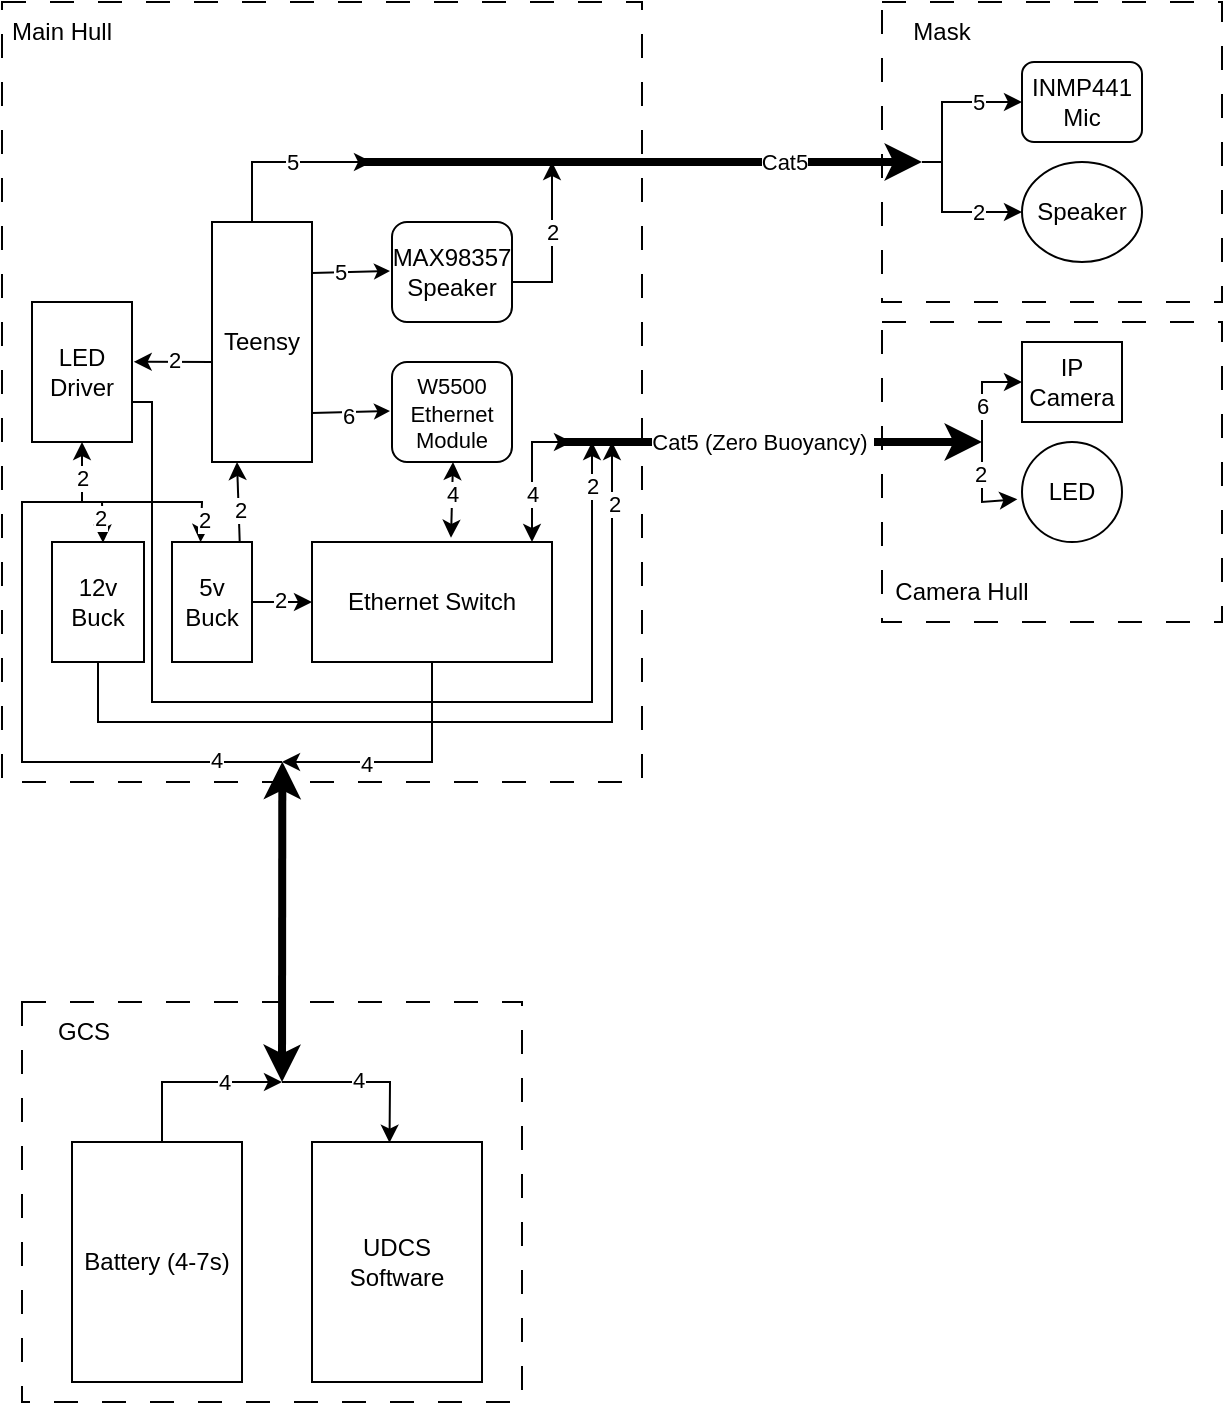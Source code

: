 <mxfile version="24.7.17">
  <diagram name="Page-1" id="_AnIcTP3ZrcZNLJjtSKb">
    <mxGraphModel dx="1147" dy="652" grid="1" gridSize="10" guides="1" tooltips="1" connect="1" arrows="1" fold="1" page="1" pageScale="1" pageWidth="827" pageHeight="1169" math="0" shadow="0">
      <root>
        <mxCell id="0" />
        <mxCell id="1" parent="0" />
        <mxCell id="0z9goWDs6d-16oreUgOW-78" value="" style="rounded=0;whiteSpace=wrap;html=1;fillColor=none;dashed=1;dashPattern=12 12;" vertex="1" parent="1">
          <mxGeometry x="210" y="240" width="320" height="390" as="geometry" />
        </mxCell>
        <mxCell id="0z9goWDs6d-16oreUgOW-1" value="Teensy" style="rounded=0;whiteSpace=wrap;html=1;" vertex="1" parent="1">
          <mxGeometry x="315" y="350" width="50" height="120" as="geometry" />
        </mxCell>
        <mxCell id="0z9goWDs6d-16oreUgOW-2" value="INMP441&lt;div&gt;Mic&lt;/div&gt;" style="rounded=1;whiteSpace=wrap;html=1;" vertex="1" parent="1">
          <mxGeometry x="720" y="270" width="60" height="40" as="geometry" />
        </mxCell>
        <mxCell id="0z9goWDs6d-16oreUgOW-3" value="MAX98357&lt;div&gt;Speaker&lt;/div&gt;" style="rounded=1;whiteSpace=wrap;html=1;" vertex="1" parent="1">
          <mxGeometry x="405" y="350" width="60" height="50" as="geometry" />
        </mxCell>
        <mxCell id="0z9goWDs6d-16oreUgOW-5" value="Ethernet Switch" style="rounded=0;whiteSpace=wrap;html=1;" vertex="1" parent="1">
          <mxGeometry x="365" y="510" width="120" height="60" as="geometry" />
        </mxCell>
        <mxCell id="0z9goWDs6d-16oreUgOW-7" value="&lt;font style=&quot;font-size: 11px;&quot;&gt;W5500&lt;/font&gt;&lt;div style=&quot;font-size: 11px;&quot;&gt;&lt;font style=&quot;font-size: 11px;&quot;&gt;Ethernet Module&lt;/font&gt;&lt;/div&gt;" style="rounded=1;whiteSpace=wrap;html=1;" vertex="1" parent="1">
          <mxGeometry x="405" y="420" width="60" height="50" as="geometry" />
        </mxCell>
        <mxCell id="0z9goWDs6d-16oreUgOW-17" value="" style="endArrow=classic;html=1;rounded=0;entryX=-0.011;entryY=0.161;entryDx=0;entryDy=0;exitX=0.995;exitY=0.087;exitDx=0;exitDy=0;exitPerimeter=0;entryPerimeter=0;endSize=5;startSize=3;strokeWidth=1;" edge="1" parent="1">
          <mxGeometry width="50" height="50" relative="1" as="geometry">
            <mxPoint x="365" y="375.5" as="sourcePoint" />
            <mxPoint x="404" y="374.5" as="targetPoint" />
            <Array as="points" />
          </mxGeometry>
        </mxCell>
        <mxCell id="0z9goWDs6d-16oreUgOW-35" value="5" style="edgeLabel;html=1;align=center;verticalAlign=middle;resizable=0;points=[];" vertex="1" connectable="0" parent="0z9goWDs6d-16oreUgOW-17">
          <mxGeometry x="-0.27" relative="1" as="geometry">
            <mxPoint as="offset" />
          </mxGeometry>
        </mxCell>
        <mxCell id="0z9goWDs6d-16oreUgOW-27" value="" style="endArrow=classic;html=1;rounded=0;entryX=-0.011;entryY=0.161;entryDx=0;entryDy=0;exitX=0.995;exitY=0.087;exitDx=0;exitDy=0;exitPerimeter=0;entryPerimeter=0;endSize=5;startSize=3;strokeWidth=1;" edge="1" parent="1">
          <mxGeometry width="50" height="50" relative="1" as="geometry">
            <mxPoint x="365" y="445.5" as="sourcePoint" />
            <mxPoint x="404" y="444.5" as="targetPoint" />
            <Array as="points" />
          </mxGeometry>
        </mxCell>
        <mxCell id="0z9goWDs6d-16oreUgOW-37" value="6" style="edgeLabel;html=1;align=center;verticalAlign=middle;resizable=0;points=[];" vertex="1" connectable="0" parent="0z9goWDs6d-16oreUgOW-27">
          <mxGeometry x="-0.112" y="-2" relative="1" as="geometry">
            <mxPoint as="offset" />
          </mxGeometry>
        </mxCell>
        <mxCell id="0z9goWDs6d-16oreUgOW-33" value="Speaker" style="ellipse;whiteSpace=wrap;html=1;" vertex="1" parent="1">
          <mxGeometry x="720" y="320" width="60" height="50" as="geometry" />
        </mxCell>
        <mxCell id="0z9goWDs6d-16oreUgOW-34" value="" style="endArrow=classic;html=1;rounded=0;strokeWidth=4;" edge="1" parent="1">
          <mxGeometry width="50" height="50" relative="1" as="geometry">
            <mxPoint x="390" y="320" as="sourcePoint" />
            <mxPoint x="670" y="320" as="targetPoint" />
          </mxGeometry>
        </mxCell>
        <mxCell id="0z9goWDs6d-16oreUgOW-38" value="Cat5" style="edgeLabel;html=1;align=center;verticalAlign=middle;resizable=0;points=[];" vertex="1" connectable="0" parent="0z9goWDs6d-16oreUgOW-34">
          <mxGeometry x="-0.038" y="1" relative="1" as="geometry">
            <mxPoint x="76" y="1" as="offset" />
          </mxGeometry>
        </mxCell>
        <mxCell id="0z9goWDs6d-16oreUgOW-39" value="" style="endArrow=classic;html=1;rounded=0;" edge="1" parent="1">
          <mxGeometry width="50" height="50" relative="1" as="geometry">
            <mxPoint x="335" y="350" as="sourcePoint" />
            <mxPoint x="395" y="320" as="targetPoint" />
            <Array as="points">
              <mxPoint x="335" y="320" />
            </Array>
          </mxGeometry>
        </mxCell>
        <mxCell id="0z9goWDs6d-16oreUgOW-40" value="5" style="edgeLabel;html=1;align=center;verticalAlign=middle;resizable=0;points=[];" vertex="1" connectable="0" parent="0z9goWDs6d-16oreUgOW-39">
          <mxGeometry x="0.098" relative="1" as="geometry">
            <mxPoint as="offset" />
          </mxGeometry>
        </mxCell>
        <mxCell id="0z9goWDs6d-16oreUgOW-41" value="" style="endArrow=classic;html=1;rounded=0;entryX=0;entryY=0.5;entryDx=0;entryDy=0;" edge="1" parent="1" target="0z9goWDs6d-16oreUgOW-2">
          <mxGeometry width="50" height="50" relative="1" as="geometry">
            <mxPoint x="670" y="320" as="sourcePoint" />
            <mxPoint x="720" y="270" as="targetPoint" />
            <Array as="points">
              <mxPoint x="680" y="320" />
              <mxPoint x="680" y="290" />
            </Array>
          </mxGeometry>
        </mxCell>
        <mxCell id="0z9goWDs6d-16oreUgOW-42" value="5" style="edgeLabel;html=1;align=center;verticalAlign=middle;resizable=0;points=[];" vertex="1" connectable="0" parent="0z9goWDs6d-16oreUgOW-41">
          <mxGeometry x="0.445" relative="1" as="geometry">
            <mxPoint as="offset" />
          </mxGeometry>
        </mxCell>
        <mxCell id="0z9goWDs6d-16oreUgOW-43" value="" style="endArrow=classic;html=1;rounded=0;" edge="1" parent="1">
          <mxGeometry width="50" height="50" relative="1" as="geometry">
            <mxPoint x="465" y="380" as="sourcePoint" />
            <mxPoint x="485" y="320" as="targetPoint" />
            <Array as="points">
              <mxPoint x="485" y="380" />
            </Array>
          </mxGeometry>
        </mxCell>
        <mxCell id="0z9goWDs6d-16oreUgOW-44" value="2" style="edgeLabel;html=1;align=center;verticalAlign=middle;resizable=0;points=[];" vertex="1" connectable="0" parent="0z9goWDs6d-16oreUgOW-43">
          <mxGeometry x="0.128" relative="1" as="geometry">
            <mxPoint as="offset" />
          </mxGeometry>
        </mxCell>
        <mxCell id="0z9goWDs6d-16oreUgOW-45" value="" style="endArrow=classic;html=1;rounded=0;entryX=0;entryY=0.5;entryDx=0;entryDy=0;" edge="1" parent="1" target="0z9goWDs6d-16oreUgOW-33">
          <mxGeometry width="50" height="50" relative="1" as="geometry">
            <mxPoint x="670" y="320" as="sourcePoint" />
            <mxPoint x="680" y="370" as="targetPoint" />
            <Array as="points">
              <mxPoint x="680" y="320" />
              <mxPoint x="680" y="345" />
            </Array>
          </mxGeometry>
        </mxCell>
        <mxCell id="0z9goWDs6d-16oreUgOW-46" value="2" style="edgeLabel;html=1;align=center;verticalAlign=middle;resizable=0;points=[];" vertex="1" connectable="0" parent="0z9goWDs6d-16oreUgOW-45">
          <mxGeometry x="0.408" relative="1" as="geometry">
            <mxPoint as="offset" />
          </mxGeometry>
        </mxCell>
        <mxCell id="0z9goWDs6d-16oreUgOW-47" value="" style="endArrow=classic;html=1;rounded=0;exitX=0.5;exitY=1;exitDx=0;exitDy=0;entryX=0.575;entryY=-0.035;entryDx=0;entryDy=0;entryPerimeter=0;startArrow=classic;startFill=1;" edge="1" parent="1">
          <mxGeometry width="50" height="50" relative="1" as="geometry">
            <mxPoint x="435.5" y="470" as="sourcePoint" />
            <mxPoint x="434.5" y="507.9" as="targetPoint" />
          </mxGeometry>
        </mxCell>
        <mxCell id="0z9goWDs6d-16oreUgOW-48" value="4" style="edgeLabel;html=1;align=center;verticalAlign=middle;resizable=0;points=[];rotation=0;" vertex="1" connectable="0" parent="0z9goWDs6d-16oreUgOW-47">
          <mxGeometry x="0.24" relative="1" as="geometry">
            <mxPoint y="-8" as="offset" />
          </mxGeometry>
        </mxCell>
        <mxCell id="0z9goWDs6d-16oreUgOW-49" value="&lt;div&gt;IP&lt;/div&gt;Camera" style="rounded=0;whiteSpace=wrap;html=1;" vertex="1" parent="1">
          <mxGeometry x="720" y="410" width="50" height="40" as="geometry" />
        </mxCell>
        <mxCell id="0z9goWDs6d-16oreUgOW-50" value="LED" style="ellipse;whiteSpace=wrap;html=1;aspect=fixed;" vertex="1" parent="1">
          <mxGeometry x="720" y="460" width="50" height="50" as="geometry" />
        </mxCell>
        <mxCell id="0z9goWDs6d-16oreUgOW-51" value="" style="endArrow=classic;html=1;rounded=0;strokeWidth=4;" edge="1" parent="1">
          <mxGeometry width="50" height="50" relative="1" as="geometry">
            <mxPoint x="490" y="460" as="sourcePoint" />
            <mxPoint x="700" y="460" as="targetPoint" />
          </mxGeometry>
        </mxCell>
        <mxCell id="0z9goWDs6d-16oreUgOW-52" value="Cat5 (Zero Buoyancy)&amp;nbsp;" style="edgeLabel;html=1;align=center;verticalAlign=middle;resizable=0;points=[];" vertex="1" connectable="0" parent="0z9goWDs6d-16oreUgOW-51">
          <mxGeometry x="-0.038" y="1" relative="1" as="geometry">
            <mxPoint x="-1" y="1" as="offset" />
          </mxGeometry>
        </mxCell>
        <mxCell id="0z9goWDs6d-16oreUgOW-54" value="" style="endArrow=classic;html=1;rounded=0;entryX=0;entryY=0.5;entryDx=0;entryDy=0;" edge="1" parent="1" target="0z9goWDs6d-16oreUgOW-49">
          <mxGeometry width="50" height="50" relative="1" as="geometry">
            <mxPoint x="700" y="460" as="sourcePoint" />
            <mxPoint x="719" y="427" as="targetPoint" />
            <Array as="points">
              <mxPoint x="700" y="430" />
            </Array>
          </mxGeometry>
        </mxCell>
        <mxCell id="0z9goWDs6d-16oreUgOW-55" value="6" style="edgeLabel;html=1;align=center;verticalAlign=middle;resizable=0;points=[];" vertex="1" connectable="0" parent="0z9goWDs6d-16oreUgOW-54">
          <mxGeometry x="-0.268" relative="1" as="geometry">
            <mxPoint as="offset" />
          </mxGeometry>
        </mxCell>
        <mxCell id="0z9goWDs6d-16oreUgOW-58" value="" style="endArrow=classic;html=1;rounded=0;startArrow=classic;startFill=1;" edge="1" parent="1">
          <mxGeometry width="50" height="50" relative="1" as="geometry">
            <mxPoint x="475" y="510" as="sourcePoint" />
            <mxPoint x="495" y="460" as="targetPoint" />
            <Array as="points">
              <mxPoint x="475" y="460" />
            </Array>
          </mxGeometry>
        </mxCell>
        <mxCell id="0z9goWDs6d-16oreUgOW-59" value="4" style="edgeLabel;html=1;align=center;verticalAlign=middle;resizable=0;points=[];" vertex="1" connectable="0" parent="0z9goWDs6d-16oreUgOW-58">
          <mxGeometry x="-0.32" relative="1" as="geometry">
            <mxPoint as="offset" />
          </mxGeometry>
        </mxCell>
        <mxCell id="0z9goWDs6d-16oreUgOW-61" value="12v Buck" style="rounded=0;whiteSpace=wrap;html=1;" vertex="1" parent="1">
          <mxGeometry x="235" y="510" width="46" height="60" as="geometry" />
        </mxCell>
        <mxCell id="0z9goWDs6d-16oreUgOW-63" value="" style="endArrow=classic;html=1;rounded=0;exitX=0.5;exitY=1;exitDx=0;exitDy=0;" edge="1" parent="1" source="0z9goWDs6d-16oreUgOW-61">
          <mxGeometry width="50" height="50" relative="1" as="geometry">
            <mxPoint x="335" y="640" as="sourcePoint" />
            <mxPoint x="515" y="460" as="targetPoint" />
            <Array as="points">
              <mxPoint x="258" y="600" />
              <mxPoint x="515" y="600" />
            </Array>
          </mxGeometry>
        </mxCell>
        <mxCell id="0z9goWDs6d-16oreUgOW-64" value="2" style="edgeLabel;html=1;align=center;verticalAlign=middle;resizable=0;points=[];" vertex="1" connectable="0" parent="0z9goWDs6d-16oreUgOW-63">
          <mxGeometry x="0.858" y="-1" relative="1" as="geometry">
            <mxPoint as="offset" />
          </mxGeometry>
        </mxCell>
        <mxCell id="0z9goWDs6d-16oreUgOW-65" value="5v Buck" style="rounded=0;whiteSpace=wrap;html=1;" vertex="1" parent="1">
          <mxGeometry x="295" y="510" width="40" height="60" as="geometry" />
        </mxCell>
        <mxCell id="0z9goWDs6d-16oreUgOW-66" value="" style="endArrow=classic;html=1;rounded=0;entryX=0;entryY=0.5;entryDx=0;entryDy=0;" edge="1" parent="1" target="0z9goWDs6d-16oreUgOW-5">
          <mxGeometry width="50" height="50" relative="1" as="geometry">
            <mxPoint x="335" y="540" as="sourcePoint" />
            <mxPoint x="385" y="490" as="targetPoint" />
          </mxGeometry>
        </mxCell>
        <mxCell id="0z9goWDs6d-16oreUgOW-67" value="2" style="edgeLabel;html=1;align=center;verticalAlign=middle;resizable=0;points=[];" vertex="1" connectable="0" parent="0z9goWDs6d-16oreUgOW-66">
          <mxGeometry x="-0.082" y="1" relative="1" as="geometry">
            <mxPoint as="offset" />
          </mxGeometry>
        </mxCell>
        <mxCell id="0z9goWDs6d-16oreUgOW-68" value="" style="endArrow=classic;html=1;rounded=0;entryX=0.25;entryY=1;entryDx=0;entryDy=0;exitX=0.847;exitY=0.006;exitDx=0;exitDy=0;exitPerimeter=0;" edge="1" parent="1" source="0z9goWDs6d-16oreUgOW-65" target="0z9goWDs6d-16oreUgOW-1">
          <mxGeometry width="50" height="50" relative="1" as="geometry">
            <mxPoint x="315" y="510" as="sourcePoint" />
            <mxPoint x="365" y="460" as="targetPoint" />
          </mxGeometry>
        </mxCell>
        <mxCell id="0z9goWDs6d-16oreUgOW-69" value="2" style="edgeLabel;html=1;align=center;verticalAlign=middle;resizable=0;points=[];" vertex="1" connectable="0" parent="0z9goWDs6d-16oreUgOW-68">
          <mxGeometry x="-0.194" relative="1" as="geometry">
            <mxPoint as="offset" />
          </mxGeometry>
        </mxCell>
        <mxCell id="0z9goWDs6d-16oreUgOW-71" value="LED Driver" style="rounded=0;whiteSpace=wrap;html=1;" vertex="1" parent="1">
          <mxGeometry x="225" y="390" width="50" height="70" as="geometry" />
        </mxCell>
        <mxCell id="0z9goWDs6d-16oreUgOW-72" value="" style="endArrow=classic;html=1;rounded=0;entryX=1.017;entryY=0.427;entryDx=0;entryDy=0;entryPerimeter=0;" edge="1" parent="1" target="0z9goWDs6d-16oreUgOW-71">
          <mxGeometry width="50" height="50" relative="1" as="geometry">
            <mxPoint x="315" y="420" as="sourcePoint" />
            <mxPoint x="365" y="370" as="targetPoint" />
          </mxGeometry>
        </mxCell>
        <mxCell id="0z9goWDs6d-16oreUgOW-73" value="2" style="edgeLabel;html=1;align=center;verticalAlign=middle;resizable=0;points=[];" vertex="1" connectable="0" parent="0z9goWDs6d-16oreUgOW-72">
          <mxGeometry x="-0.024" y="-1" relative="1" as="geometry">
            <mxPoint as="offset" />
          </mxGeometry>
        </mxCell>
        <mxCell id="0z9goWDs6d-16oreUgOW-74" value="" style="endArrow=classic;html=1;rounded=0;" edge="1" parent="1">
          <mxGeometry width="50" height="50" relative="1" as="geometry">
            <mxPoint x="275" y="440" as="sourcePoint" />
            <mxPoint x="505" y="460" as="targetPoint" />
            <Array as="points">
              <mxPoint x="285" y="440" />
              <mxPoint x="285" y="590" />
              <mxPoint x="505" y="590" />
            </Array>
          </mxGeometry>
        </mxCell>
        <mxCell id="0z9goWDs6d-16oreUgOW-75" value="2" style="edgeLabel;html=1;align=center;verticalAlign=middle;resizable=0;points=[];" vertex="1" connectable="0" parent="0z9goWDs6d-16oreUgOW-74">
          <mxGeometry x="0.914" relative="1" as="geometry">
            <mxPoint as="offset" />
          </mxGeometry>
        </mxCell>
        <mxCell id="0z9goWDs6d-16oreUgOW-79" value="" style="rounded=0;whiteSpace=wrap;html=1;fillColor=none;dashed=1;dashPattern=12 12;" vertex="1" parent="1">
          <mxGeometry x="650" y="240" width="170" height="150" as="geometry" />
        </mxCell>
        <mxCell id="0z9goWDs6d-16oreUgOW-81" value="" style="endArrow=classic;html=1;rounded=0;entryX=-0.046;entryY=0.572;entryDx=0;entryDy=0;entryPerimeter=0;" edge="1" parent="1" target="0z9goWDs6d-16oreUgOW-50">
          <mxGeometry width="50" height="50" relative="1" as="geometry">
            <mxPoint x="700" y="460" as="sourcePoint" />
            <mxPoint x="700" y="480" as="targetPoint" />
            <Array as="points">
              <mxPoint x="700" y="490" />
            </Array>
          </mxGeometry>
        </mxCell>
        <mxCell id="0z9goWDs6d-16oreUgOW-82" value="2" style="edgeLabel;html=1;align=center;verticalAlign=middle;resizable=0;points=[];" vertex="1" connectable="0" parent="0z9goWDs6d-16oreUgOW-81">
          <mxGeometry x="-0.324" y="-1" relative="1" as="geometry">
            <mxPoint as="offset" />
          </mxGeometry>
        </mxCell>
        <mxCell id="0z9goWDs6d-16oreUgOW-83" value="Camera Hull" style="text;strokeColor=none;align=center;fillColor=none;html=1;verticalAlign=middle;whiteSpace=wrap;rounded=0;" vertex="1" parent="1">
          <mxGeometry x="650" y="520" width="80" height="30" as="geometry" />
        </mxCell>
        <mxCell id="0z9goWDs6d-16oreUgOW-84" value="Main Hull" style="text;strokeColor=none;align=center;fillColor=none;html=1;verticalAlign=middle;whiteSpace=wrap;rounded=0;" vertex="1" parent="1">
          <mxGeometry x="210" y="240" width="60" height="30" as="geometry" />
        </mxCell>
        <mxCell id="0z9goWDs6d-16oreUgOW-86" value="Mask" style="text;strokeColor=none;align=center;fillColor=none;html=1;verticalAlign=middle;whiteSpace=wrap;rounded=0;" vertex="1" parent="1">
          <mxGeometry x="650" y="240" width="60" height="30" as="geometry" />
        </mxCell>
        <mxCell id="0z9goWDs6d-16oreUgOW-88" value="" style="rounded=0;whiteSpace=wrap;html=1;fillColor=none;dashed=1;dashPattern=12 12;" vertex="1" parent="1">
          <mxGeometry x="650" y="400" width="170" height="150" as="geometry" />
        </mxCell>
        <mxCell id="0z9goWDs6d-16oreUgOW-90" value="Battery (4-7s)" style="rounded=0;whiteSpace=wrap;html=1;" vertex="1" parent="1">
          <mxGeometry x="245" y="810" width="85" height="120" as="geometry" />
        </mxCell>
        <mxCell id="0z9goWDs6d-16oreUgOW-91" value="UDCS Software" style="rounded=0;whiteSpace=wrap;html=1;" vertex="1" parent="1">
          <mxGeometry x="365" y="810" width="85" height="120" as="geometry" />
        </mxCell>
        <mxCell id="0z9goWDs6d-16oreUgOW-92" value="" style="endArrow=classic;html=1;rounded=0;strokeWidth=4;exitX=0.438;exitY=0.974;exitDx=0;exitDy=0;exitPerimeter=0;startArrow=classic;startFill=1;" edge="1" parent="1" source="0z9goWDs6d-16oreUgOW-78">
          <mxGeometry width="50" height="50" relative="1" as="geometry">
            <mxPoint x="350" y="660" as="sourcePoint" />
            <mxPoint x="350" y="780" as="targetPoint" />
          </mxGeometry>
        </mxCell>
        <mxCell id="0z9goWDs6d-16oreUgOW-93" value="" style="endArrow=classic;html=1;rounded=0;exitX=0.5;exitY=1;exitDx=0;exitDy=0;" edge="1" parent="1" source="0z9goWDs6d-16oreUgOW-5">
          <mxGeometry width="50" height="50" relative="1" as="geometry">
            <mxPoint x="430" y="646.774" as="sourcePoint" />
            <mxPoint x="350" y="620" as="targetPoint" />
            <Array as="points">
              <mxPoint x="425" y="620" />
            </Array>
          </mxGeometry>
        </mxCell>
        <mxCell id="0z9goWDs6d-16oreUgOW-94" value="4" style="edgeLabel;html=1;align=center;verticalAlign=middle;resizable=0;points=[];" vertex="1" connectable="0" parent="0z9goWDs6d-16oreUgOW-93">
          <mxGeometry x="0.336" y="1" relative="1" as="geometry">
            <mxPoint as="offset" />
          </mxGeometry>
        </mxCell>
        <mxCell id="0z9goWDs6d-16oreUgOW-95" value="" style="endArrow=classic;html=1;rounded=0;entryX=0.555;entryY=0.006;entryDx=0;entryDy=0;entryPerimeter=0;" edge="1" parent="1" target="0z9goWDs6d-16oreUgOW-61">
          <mxGeometry width="50" height="50" relative="1" as="geometry">
            <mxPoint x="350" y="620" as="sourcePoint" />
            <mxPoint x="250" y="490" as="targetPoint" />
            <Array as="points">
              <mxPoint x="220" y="620" />
              <mxPoint x="220" y="490" />
              <mxPoint x="260" y="490" />
            </Array>
          </mxGeometry>
        </mxCell>
        <mxCell id="0z9goWDs6d-16oreUgOW-96" value="2" style="edgeLabel;html=1;align=center;verticalAlign=middle;resizable=0;points=[];" vertex="1" connectable="0" parent="0z9goWDs6d-16oreUgOW-95">
          <mxGeometry x="0.92" y="-1" relative="1" as="geometry">
            <mxPoint as="offset" />
          </mxGeometry>
        </mxCell>
        <mxCell id="0z9goWDs6d-16oreUgOW-103" value="4" style="edgeLabel;html=1;align=center;verticalAlign=middle;resizable=0;points=[];" vertex="1" connectable="0" parent="0z9goWDs6d-16oreUgOW-95">
          <mxGeometry x="-0.79" y="-1" relative="1" as="geometry">
            <mxPoint as="offset" />
          </mxGeometry>
        </mxCell>
        <mxCell id="0z9goWDs6d-16oreUgOW-97" value="" style="endArrow=classic;html=1;rounded=0;entryX=0.356;entryY=0.001;entryDx=0;entryDy=0;entryPerimeter=0;" edge="1" parent="1" target="0z9goWDs6d-16oreUgOW-65">
          <mxGeometry width="50" height="50" relative="1" as="geometry">
            <mxPoint x="260" y="490" as="sourcePoint" />
            <mxPoint x="310" y="440" as="targetPoint" />
            <Array as="points">
              <mxPoint x="310" y="490" />
            </Array>
          </mxGeometry>
        </mxCell>
        <mxCell id="0z9goWDs6d-16oreUgOW-98" value="2" style="edgeLabel;html=1;align=center;verticalAlign=middle;resizable=0;points=[];" vertex="1" connectable="0" parent="0z9goWDs6d-16oreUgOW-97">
          <mxGeometry x="0.663" y="1" relative="1" as="geometry">
            <mxPoint as="offset" />
          </mxGeometry>
        </mxCell>
        <mxCell id="0z9goWDs6d-16oreUgOW-99" value="" style="endArrow=classic;html=1;rounded=0;" edge="1" parent="1">
          <mxGeometry width="50" height="50" relative="1" as="geometry">
            <mxPoint x="250" y="490" as="sourcePoint" />
            <mxPoint x="250" y="460" as="targetPoint" />
          </mxGeometry>
        </mxCell>
        <mxCell id="0z9goWDs6d-16oreUgOW-100" value="2" style="edgeLabel;html=1;align=center;verticalAlign=middle;resizable=0;points=[];" vertex="1" connectable="0" parent="0z9goWDs6d-16oreUgOW-99">
          <mxGeometry x="-0.176" relative="1" as="geometry">
            <mxPoint as="offset" />
          </mxGeometry>
        </mxCell>
        <mxCell id="0z9goWDs6d-16oreUgOW-101" value="" style="endArrow=classic;html=1;rounded=0;" edge="1" parent="1">
          <mxGeometry width="50" height="50" relative="1" as="geometry">
            <mxPoint x="290" y="810" as="sourcePoint" />
            <mxPoint x="350" y="780" as="targetPoint" />
            <Array as="points">
              <mxPoint x="290" y="780" />
            </Array>
          </mxGeometry>
        </mxCell>
        <mxCell id="0z9goWDs6d-16oreUgOW-102" value="4" style="edgeLabel;html=1;align=center;verticalAlign=middle;resizable=0;points=[];" vertex="1" connectable="0" parent="0z9goWDs6d-16oreUgOW-101">
          <mxGeometry x="0.345" relative="1" as="geometry">
            <mxPoint as="offset" />
          </mxGeometry>
        </mxCell>
        <mxCell id="0z9goWDs6d-16oreUgOW-104" value="" style="endArrow=classic;html=1;rounded=0;entryX=0.456;entryY=0.003;entryDx=0;entryDy=0;entryPerimeter=0;" edge="1" parent="1" target="0z9goWDs6d-16oreUgOW-91">
          <mxGeometry width="50" height="50" relative="1" as="geometry">
            <mxPoint x="350" y="780" as="sourcePoint" />
            <mxPoint x="400" y="780" as="targetPoint" />
            <Array as="points">
              <mxPoint x="404" y="780" />
            </Array>
          </mxGeometry>
        </mxCell>
        <mxCell id="0z9goWDs6d-16oreUgOW-105" value="4" style="edgeLabel;html=1;align=center;verticalAlign=middle;resizable=0;points=[];" vertex="1" connectable="0" parent="0z9goWDs6d-16oreUgOW-104">
          <mxGeometry x="-0.115" y="1" relative="1" as="geometry">
            <mxPoint as="offset" />
          </mxGeometry>
        </mxCell>
        <mxCell id="0z9goWDs6d-16oreUgOW-107" value="" style="rounded=0;whiteSpace=wrap;html=1;fillColor=none;dashed=1;dashPattern=12 12;" vertex="1" parent="1">
          <mxGeometry x="220" y="740" width="250" height="200" as="geometry" />
        </mxCell>
        <mxCell id="0z9goWDs6d-16oreUgOW-108" value="GCS" style="text;strokeColor=none;align=center;fillColor=none;html=1;verticalAlign=middle;whiteSpace=wrap;rounded=0;" vertex="1" parent="1">
          <mxGeometry x="221" y="740" width="60" height="30" as="geometry" />
        </mxCell>
      </root>
    </mxGraphModel>
  </diagram>
</mxfile>
